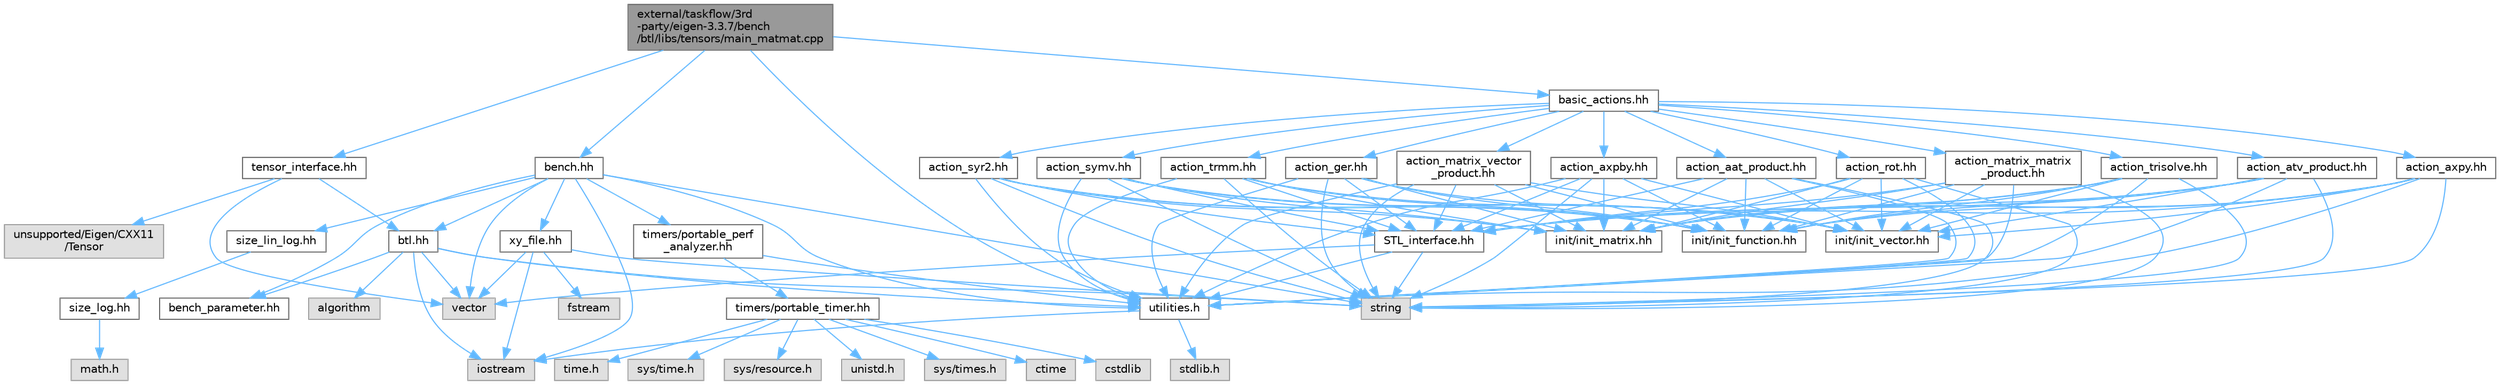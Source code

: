 digraph "external/taskflow/3rd-party/eigen-3.3.7/bench/btl/libs/tensors/main_matmat.cpp"
{
 // LATEX_PDF_SIZE
  bgcolor="transparent";
  edge [fontname=Helvetica,fontsize=10,labelfontname=Helvetica,labelfontsize=10];
  node [fontname=Helvetica,fontsize=10,shape=box,height=0.2,width=0.4];
  Node1 [id="Node000001",label="external/taskflow/3rd\l-party/eigen-3.3.7/bench\l/btl/libs/tensors/main_matmat.cpp",height=0.2,width=0.4,color="gray40", fillcolor="grey60", style="filled", fontcolor="black",tooltip=" "];
  Node1 -> Node2 [id="edge1_Node000001_Node000002",color="steelblue1",style="solid",tooltip=" "];
  Node2 [id="Node000002",label="utilities.h",height=0.2,width=0.4,color="grey40", fillcolor="white", style="filled",URL="$utilities_8h.html",tooltip=" "];
  Node2 -> Node3 [id="edge2_Node000002_Node000003",color="steelblue1",style="solid",tooltip=" "];
  Node3 [id="Node000003",label="stdlib.h",height=0.2,width=0.4,color="grey60", fillcolor="#E0E0E0", style="filled",tooltip=" "];
  Node2 -> Node4 [id="edge3_Node000002_Node000004",color="steelblue1",style="solid",tooltip=" "];
  Node4 [id="Node000004",label="iostream",height=0.2,width=0.4,color="grey60", fillcolor="#E0E0E0", style="filled",tooltip=" "];
  Node1 -> Node5 [id="edge4_Node000001_Node000005",color="steelblue1",style="solid",tooltip=" "];
  Node5 [id="Node000005",label="tensor_interface.hh",height=0.2,width=0.4,color="grey40", fillcolor="white", style="filled",URL="$tensor__interface_8hh.html",tooltip=" "];
  Node5 -> Node6 [id="edge5_Node000005_Node000006",color="steelblue1",style="solid",tooltip=" "];
  Node6 [id="Node000006",label="unsupported/Eigen/CXX11\l/Tensor",height=0.2,width=0.4,color="grey60", fillcolor="#E0E0E0", style="filled",tooltip=" "];
  Node5 -> Node7 [id="edge6_Node000005_Node000007",color="steelblue1",style="solid",tooltip=" "];
  Node7 [id="Node000007",label="vector",height=0.2,width=0.4,color="grey60", fillcolor="#E0E0E0", style="filled",tooltip=" "];
  Node5 -> Node8 [id="edge7_Node000005_Node000008",color="steelblue1",style="solid",tooltip=" "];
  Node8 [id="Node000008",label="btl.hh",height=0.2,width=0.4,color="grey40", fillcolor="white", style="filled",URL="$btl_8hh.html",tooltip=" "];
  Node8 -> Node9 [id="edge8_Node000008_Node000009",color="steelblue1",style="solid",tooltip=" "];
  Node9 [id="Node000009",label="bench_parameter.hh",height=0.2,width=0.4,color="grey40", fillcolor="white", style="filled",URL="$bench__parameter_8hh.html",tooltip=" "];
  Node8 -> Node4 [id="edge9_Node000008_Node000004",color="steelblue1",style="solid",tooltip=" "];
  Node8 -> Node10 [id="edge10_Node000008_Node000010",color="steelblue1",style="solid",tooltip=" "];
  Node10 [id="Node000010",label="algorithm",height=0.2,width=0.4,color="grey60", fillcolor="#E0E0E0", style="filled",tooltip=" "];
  Node8 -> Node7 [id="edge11_Node000008_Node000007",color="steelblue1",style="solid",tooltip=" "];
  Node8 -> Node11 [id="edge12_Node000008_Node000011",color="steelblue1",style="solid",tooltip=" "];
  Node11 [id="Node000011",label="string",height=0.2,width=0.4,color="grey60", fillcolor="#E0E0E0", style="filled",tooltip=" "];
  Node8 -> Node2 [id="edge13_Node000008_Node000002",color="steelblue1",style="solid",tooltip=" "];
  Node1 -> Node12 [id="edge14_Node000001_Node000012",color="steelblue1",style="solid",tooltip=" "];
  Node12 [id="Node000012",label="bench.hh",height=0.2,width=0.4,color="grey40", fillcolor="white", style="filled",URL="$bench_8hh.html",tooltip=" "];
  Node12 -> Node8 [id="edge15_Node000012_Node000008",color="steelblue1",style="solid",tooltip=" "];
  Node12 -> Node9 [id="edge16_Node000012_Node000009",color="steelblue1",style="solid",tooltip=" "];
  Node12 -> Node4 [id="edge17_Node000012_Node000004",color="steelblue1",style="solid",tooltip=" "];
  Node12 -> Node2 [id="edge18_Node000012_Node000002",color="steelblue1",style="solid",tooltip=" "];
  Node12 -> Node13 [id="edge19_Node000012_Node000013",color="steelblue1",style="solid",tooltip=" "];
  Node13 [id="Node000013",label="size_lin_log.hh",height=0.2,width=0.4,color="grey40", fillcolor="white", style="filled",URL="$size__lin__log_8hh.html",tooltip=" "];
  Node13 -> Node14 [id="edge20_Node000013_Node000014",color="steelblue1",style="solid",tooltip=" "];
  Node14 [id="Node000014",label="size_log.hh",height=0.2,width=0.4,color="grey40", fillcolor="white", style="filled",URL="$size__log_8hh.html",tooltip=" "];
  Node14 -> Node15 [id="edge21_Node000014_Node000015",color="steelblue1",style="solid",tooltip=" "];
  Node15 [id="Node000015",label="math.h",height=0.2,width=0.4,color="grey60", fillcolor="#E0E0E0", style="filled",tooltip=" "];
  Node12 -> Node16 [id="edge22_Node000012_Node000016",color="steelblue1",style="solid",tooltip=" "];
  Node16 [id="Node000016",label="xy_file.hh",height=0.2,width=0.4,color="grey40", fillcolor="white", style="filled",URL="$xy__file_8hh.html",tooltip=" "];
  Node16 -> Node17 [id="edge23_Node000016_Node000017",color="steelblue1",style="solid",tooltip=" "];
  Node17 [id="Node000017",label="fstream",height=0.2,width=0.4,color="grey60", fillcolor="#E0E0E0", style="filled",tooltip=" "];
  Node16 -> Node4 [id="edge24_Node000016_Node000004",color="steelblue1",style="solid",tooltip=" "];
  Node16 -> Node11 [id="edge25_Node000016_Node000011",color="steelblue1",style="solid",tooltip=" "];
  Node16 -> Node7 [id="edge26_Node000016_Node000007",color="steelblue1",style="solid",tooltip=" "];
  Node12 -> Node7 [id="edge27_Node000012_Node000007",color="steelblue1",style="solid",tooltip=" "];
  Node12 -> Node11 [id="edge28_Node000012_Node000011",color="steelblue1",style="solid",tooltip=" "];
  Node12 -> Node18 [id="edge29_Node000012_Node000018",color="steelblue1",style="solid",tooltip=" "];
  Node18 [id="Node000018",label="timers/portable_perf\l_analyzer.hh",height=0.2,width=0.4,color="grey40", fillcolor="white", style="filled",URL="$portable__perf__analyzer_8hh.html",tooltip=" "];
  Node18 -> Node2 [id="edge30_Node000018_Node000002",color="steelblue1",style="solid",tooltip=" "];
  Node18 -> Node19 [id="edge31_Node000018_Node000019",color="steelblue1",style="solid",tooltip=" "];
  Node19 [id="Node000019",label="timers/portable_timer.hh",height=0.2,width=0.4,color="grey40", fillcolor="white", style="filled",URL="$portable__timer_8hh.html",tooltip=" "];
  Node19 -> Node20 [id="edge32_Node000019_Node000020",color="steelblue1",style="solid",tooltip=" "];
  Node20 [id="Node000020",label="ctime",height=0.2,width=0.4,color="grey60", fillcolor="#E0E0E0", style="filled",tooltip=" "];
  Node19 -> Node21 [id="edge33_Node000019_Node000021",color="steelblue1",style="solid",tooltip=" "];
  Node21 [id="Node000021",label="cstdlib",height=0.2,width=0.4,color="grey60", fillcolor="#E0E0E0", style="filled",tooltip=" "];
  Node19 -> Node22 [id="edge34_Node000019_Node000022",color="steelblue1",style="solid",tooltip=" "];
  Node22 [id="Node000022",label="time.h",height=0.2,width=0.4,color="grey60", fillcolor="#E0E0E0", style="filled",tooltip=" "];
  Node19 -> Node23 [id="edge35_Node000019_Node000023",color="steelblue1",style="solid",tooltip=" "];
  Node23 [id="Node000023",label="sys/time.h",height=0.2,width=0.4,color="grey60", fillcolor="#E0E0E0", style="filled",tooltip=" "];
  Node19 -> Node24 [id="edge36_Node000019_Node000024",color="steelblue1",style="solid",tooltip=" "];
  Node24 [id="Node000024",label="sys/resource.h",height=0.2,width=0.4,color="grey60", fillcolor="#E0E0E0", style="filled",tooltip=" "];
  Node19 -> Node25 [id="edge37_Node000019_Node000025",color="steelblue1",style="solid",tooltip=" "];
  Node25 [id="Node000025",label="unistd.h",height=0.2,width=0.4,color="grey60", fillcolor="#E0E0E0", style="filled",tooltip=" "];
  Node19 -> Node26 [id="edge38_Node000019_Node000026",color="steelblue1",style="solid",tooltip=" "];
  Node26 [id="Node000026",label="sys/times.h",height=0.2,width=0.4,color="grey60", fillcolor="#E0E0E0", style="filled",tooltip=" "];
  Node1 -> Node27 [id="edge39_Node000001_Node000027",color="steelblue1",style="solid",tooltip=" "];
  Node27 [id="Node000027",label="basic_actions.hh",height=0.2,width=0.4,color="grey40", fillcolor="white", style="filled",URL="$basic__actions_8hh.html",tooltip=" "];
  Node27 -> Node28 [id="edge40_Node000027_Node000028",color="steelblue1",style="solid",tooltip=" "];
  Node28 [id="Node000028",label="action_axpy.hh",height=0.2,width=0.4,color="grey40", fillcolor="white", style="filled",URL="$action__axpy_8hh.html",tooltip=" "];
  Node28 -> Node2 [id="edge41_Node000028_Node000002",color="steelblue1",style="solid",tooltip=" "];
  Node28 -> Node29 [id="edge42_Node000028_Node000029",color="steelblue1",style="solid",tooltip=" "];
  Node29 [id="Node000029",label="STL_interface.hh",height=0.2,width=0.4,color="grey40", fillcolor="white", style="filled",URL="$_s_t_l__interface_8hh.html",tooltip=" "];
  Node29 -> Node11 [id="edge43_Node000029_Node000011",color="steelblue1",style="solid",tooltip=" "];
  Node29 -> Node7 [id="edge44_Node000029_Node000007",color="steelblue1",style="solid",tooltip=" "];
  Node29 -> Node2 [id="edge45_Node000029_Node000002",color="steelblue1",style="solid",tooltip=" "];
  Node28 -> Node11 [id="edge46_Node000028_Node000011",color="steelblue1",style="solid",tooltip=" "];
  Node28 -> Node30 [id="edge47_Node000028_Node000030",color="steelblue1",style="solid",tooltip=" "];
  Node30 [id="Node000030",label="init/init_function.hh",height=0.2,width=0.4,color="grey40", fillcolor="white", style="filled",URL="$init__function_8hh.html",tooltip=" "];
  Node28 -> Node31 [id="edge48_Node000028_Node000031",color="steelblue1",style="solid",tooltip=" "];
  Node31 [id="Node000031",label="init/init_vector.hh",height=0.2,width=0.4,color="grey40", fillcolor="white", style="filled",URL="$init__vector_8hh.html",tooltip=" "];
  Node28 -> Node32 [id="edge49_Node000028_Node000032",color="steelblue1",style="solid",tooltip=" "];
  Node32 [id="Node000032",label="init/init_matrix.hh",height=0.2,width=0.4,color="grey40", fillcolor="white", style="filled",URL="$init__matrix_8hh.html",tooltip=" "];
  Node27 -> Node33 [id="edge50_Node000027_Node000033",color="steelblue1",style="solid",tooltip=" "];
  Node33 [id="Node000033",label="action_axpby.hh",height=0.2,width=0.4,color="grey40", fillcolor="white", style="filled",URL="$action__axpby_8hh.html",tooltip=" "];
  Node33 -> Node2 [id="edge51_Node000033_Node000002",color="steelblue1",style="solid",tooltip=" "];
  Node33 -> Node29 [id="edge52_Node000033_Node000029",color="steelblue1",style="solid",tooltip=" "];
  Node33 -> Node11 [id="edge53_Node000033_Node000011",color="steelblue1",style="solid",tooltip=" "];
  Node33 -> Node30 [id="edge54_Node000033_Node000030",color="steelblue1",style="solid",tooltip=" "];
  Node33 -> Node31 [id="edge55_Node000033_Node000031",color="steelblue1",style="solid",tooltip=" "];
  Node33 -> Node32 [id="edge56_Node000033_Node000032",color="steelblue1",style="solid",tooltip=" "];
  Node27 -> Node34 [id="edge57_Node000027_Node000034",color="steelblue1",style="solid",tooltip=" "];
  Node34 [id="Node000034",label="action_matrix_vector\l_product.hh",height=0.2,width=0.4,color="grey40", fillcolor="white", style="filled",URL="$action__matrix__vector__product_8hh.html",tooltip=" "];
  Node34 -> Node2 [id="edge58_Node000034_Node000002",color="steelblue1",style="solid",tooltip=" "];
  Node34 -> Node29 [id="edge59_Node000034_Node000029",color="steelblue1",style="solid",tooltip=" "];
  Node34 -> Node11 [id="edge60_Node000034_Node000011",color="steelblue1",style="solid",tooltip=" "];
  Node34 -> Node30 [id="edge61_Node000034_Node000030",color="steelblue1",style="solid",tooltip=" "];
  Node34 -> Node31 [id="edge62_Node000034_Node000031",color="steelblue1",style="solid",tooltip=" "];
  Node34 -> Node32 [id="edge63_Node000034_Node000032",color="steelblue1",style="solid",tooltip=" "];
  Node27 -> Node35 [id="edge64_Node000027_Node000035",color="steelblue1",style="solid",tooltip=" "];
  Node35 [id="Node000035",label="action_atv_product.hh",height=0.2,width=0.4,color="grey40", fillcolor="white", style="filled",URL="$action__atv__product_8hh.html",tooltip=" "];
  Node35 -> Node2 [id="edge65_Node000035_Node000002",color="steelblue1",style="solid",tooltip=" "];
  Node35 -> Node29 [id="edge66_Node000035_Node000029",color="steelblue1",style="solid",tooltip=" "];
  Node35 -> Node11 [id="edge67_Node000035_Node000011",color="steelblue1",style="solid",tooltip=" "];
  Node35 -> Node30 [id="edge68_Node000035_Node000030",color="steelblue1",style="solid",tooltip=" "];
  Node35 -> Node31 [id="edge69_Node000035_Node000031",color="steelblue1",style="solid",tooltip=" "];
  Node35 -> Node32 [id="edge70_Node000035_Node000032",color="steelblue1",style="solid",tooltip=" "];
  Node27 -> Node36 [id="edge71_Node000027_Node000036",color="steelblue1",style="solid",tooltip=" "];
  Node36 [id="Node000036",label="action_matrix_matrix\l_product.hh",height=0.2,width=0.4,color="grey40", fillcolor="white", style="filled",URL="$action__matrix__matrix__product_8hh.html",tooltip=" "];
  Node36 -> Node2 [id="edge72_Node000036_Node000002",color="steelblue1",style="solid",tooltip=" "];
  Node36 -> Node29 [id="edge73_Node000036_Node000029",color="steelblue1",style="solid",tooltip=" "];
  Node36 -> Node11 [id="edge74_Node000036_Node000011",color="steelblue1",style="solid",tooltip=" "];
  Node36 -> Node30 [id="edge75_Node000036_Node000030",color="steelblue1",style="solid",tooltip=" "];
  Node36 -> Node31 [id="edge76_Node000036_Node000031",color="steelblue1",style="solid",tooltip=" "];
  Node36 -> Node32 [id="edge77_Node000036_Node000032",color="steelblue1",style="solid",tooltip=" "];
  Node27 -> Node37 [id="edge78_Node000027_Node000037",color="steelblue1",style="solid",tooltip=" "];
  Node37 [id="Node000037",label="action_aat_product.hh",height=0.2,width=0.4,color="grey40", fillcolor="white", style="filled",URL="$action__aat__product_8hh.html",tooltip=" "];
  Node37 -> Node2 [id="edge79_Node000037_Node000002",color="steelblue1",style="solid",tooltip=" "];
  Node37 -> Node29 [id="edge80_Node000037_Node000029",color="steelblue1",style="solid",tooltip=" "];
  Node37 -> Node11 [id="edge81_Node000037_Node000011",color="steelblue1",style="solid",tooltip=" "];
  Node37 -> Node30 [id="edge82_Node000037_Node000030",color="steelblue1",style="solid",tooltip=" "];
  Node37 -> Node31 [id="edge83_Node000037_Node000031",color="steelblue1",style="solid",tooltip=" "];
  Node37 -> Node32 [id="edge84_Node000037_Node000032",color="steelblue1",style="solid",tooltip=" "];
  Node27 -> Node38 [id="edge85_Node000027_Node000038",color="steelblue1",style="solid",tooltip=" "];
  Node38 [id="Node000038",label="action_trisolve.hh",height=0.2,width=0.4,color="grey40", fillcolor="white", style="filled",URL="$action__trisolve_8hh.html",tooltip=" "];
  Node38 -> Node2 [id="edge86_Node000038_Node000002",color="steelblue1",style="solid",tooltip=" "];
  Node38 -> Node29 [id="edge87_Node000038_Node000029",color="steelblue1",style="solid",tooltip=" "];
  Node38 -> Node11 [id="edge88_Node000038_Node000011",color="steelblue1",style="solid",tooltip=" "];
  Node38 -> Node30 [id="edge89_Node000038_Node000030",color="steelblue1",style="solid",tooltip=" "];
  Node38 -> Node31 [id="edge90_Node000038_Node000031",color="steelblue1",style="solid",tooltip=" "];
  Node38 -> Node32 [id="edge91_Node000038_Node000032",color="steelblue1",style="solid",tooltip=" "];
  Node27 -> Node39 [id="edge92_Node000027_Node000039",color="steelblue1",style="solid",tooltip=" "];
  Node39 [id="Node000039",label="action_trmm.hh",height=0.2,width=0.4,color="grey40", fillcolor="white", style="filled",URL="$action__trmm_8hh.html",tooltip=" "];
  Node39 -> Node2 [id="edge93_Node000039_Node000002",color="steelblue1",style="solid",tooltip=" "];
  Node39 -> Node29 [id="edge94_Node000039_Node000029",color="steelblue1",style="solid",tooltip=" "];
  Node39 -> Node11 [id="edge95_Node000039_Node000011",color="steelblue1",style="solid",tooltip=" "];
  Node39 -> Node30 [id="edge96_Node000039_Node000030",color="steelblue1",style="solid",tooltip=" "];
  Node39 -> Node31 [id="edge97_Node000039_Node000031",color="steelblue1",style="solid",tooltip=" "];
  Node39 -> Node32 [id="edge98_Node000039_Node000032",color="steelblue1",style="solid",tooltip=" "];
  Node27 -> Node40 [id="edge99_Node000027_Node000040",color="steelblue1",style="solid",tooltip=" "];
  Node40 [id="Node000040",label="action_symv.hh",height=0.2,width=0.4,color="grey40", fillcolor="white", style="filled",URL="$action__symv_8hh.html",tooltip=" "];
  Node40 -> Node2 [id="edge100_Node000040_Node000002",color="steelblue1",style="solid",tooltip=" "];
  Node40 -> Node29 [id="edge101_Node000040_Node000029",color="steelblue1",style="solid",tooltip=" "];
  Node40 -> Node11 [id="edge102_Node000040_Node000011",color="steelblue1",style="solid",tooltip=" "];
  Node40 -> Node30 [id="edge103_Node000040_Node000030",color="steelblue1",style="solid",tooltip=" "];
  Node40 -> Node31 [id="edge104_Node000040_Node000031",color="steelblue1",style="solid",tooltip=" "];
  Node40 -> Node32 [id="edge105_Node000040_Node000032",color="steelblue1",style="solid",tooltip=" "];
  Node27 -> Node41 [id="edge106_Node000027_Node000041",color="steelblue1",style="solid",tooltip=" "];
  Node41 [id="Node000041",label="action_syr2.hh",height=0.2,width=0.4,color="grey40", fillcolor="white", style="filled",URL="$action__syr2_8hh.html",tooltip=" "];
  Node41 -> Node2 [id="edge107_Node000041_Node000002",color="steelblue1",style="solid",tooltip=" "];
  Node41 -> Node29 [id="edge108_Node000041_Node000029",color="steelblue1",style="solid",tooltip=" "];
  Node41 -> Node11 [id="edge109_Node000041_Node000011",color="steelblue1",style="solid",tooltip=" "];
  Node41 -> Node30 [id="edge110_Node000041_Node000030",color="steelblue1",style="solid",tooltip=" "];
  Node41 -> Node31 [id="edge111_Node000041_Node000031",color="steelblue1",style="solid",tooltip=" "];
  Node41 -> Node32 [id="edge112_Node000041_Node000032",color="steelblue1",style="solid",tooltip=" "];
  Node27 -> Node42 [id="edge113_Node000027_Node000042",color="steelblue1",style="solid",tooltip=" "];
  Node42 [id="Node000042",label="action_ger.hh",height=0.2,width=0.4,color="grey40", fillcolor="white", style="filled",URL="$action__ger_8hh.html",tooltip=" "];
  Node42 -> Node2 [id="edge114_Node000042_Node000002",color="steelblue1",style="solid",tooltip=" "];
  Node42 -> Node29 [id="edge115_Node000042_Node000029",color="steelblue1",style="solid",tooltip=" "];
  Node42 -> Node11 [id="edge116_Node000042_Node000011",color="steelblue1",style="solid",tooltip=" "];
  Node42 -> Node30 [id="edge117_Node000042_Node000030",color="steelblue1",style="solid",tooltip=" "];
  Node42 -> Node31 [id="edge118_Node000042_Node000031",color="steelblue1",style="solid",tooltip=" "];
  Node42 -> Node32 [id="edge119_Node000042_Node000032",color="steelblue1",style="solid",tooltip=" "];
  Node27 -> Node43 [id="edge120_Node000027_Node000043",color="steelblue1",style="solid",tooltip=" "];
  Node43 [id="Node000043",label="action_rot.hh",height=0.2,width=0.4,color="grey40", fillcolor="white", style="filled",URL="$action__rot_8hh.html",tooltip=" "];
  Node43 -> Node2 [id="edge121_Node000043_Node000002",color="steelblue1",style="solid",tooltip=" "];
  Node43 -> Node29 [id="edge122_Node000043_Node000029",color="steelblue1",style="solid",tooltip=" "];
  Node43 -> Node11 [id="edge123_Node000043_Node000011",color="steelblue1",style="solid",tooltip=" "];
  Node43 -> Node30 [id="edge124_Node000043_Node000030",color="steelblue1",style="solid",tooltip=" "];
  Node43 -> Node31 [id="edge125_Node000043_Node000031",color="steelblue1",style="solid",tooltip=" "];
  Node43 -> Node32 [id="edge126_Node000043_Node000032",color="steelblue1",style="solid",tooltip=" "];
}
